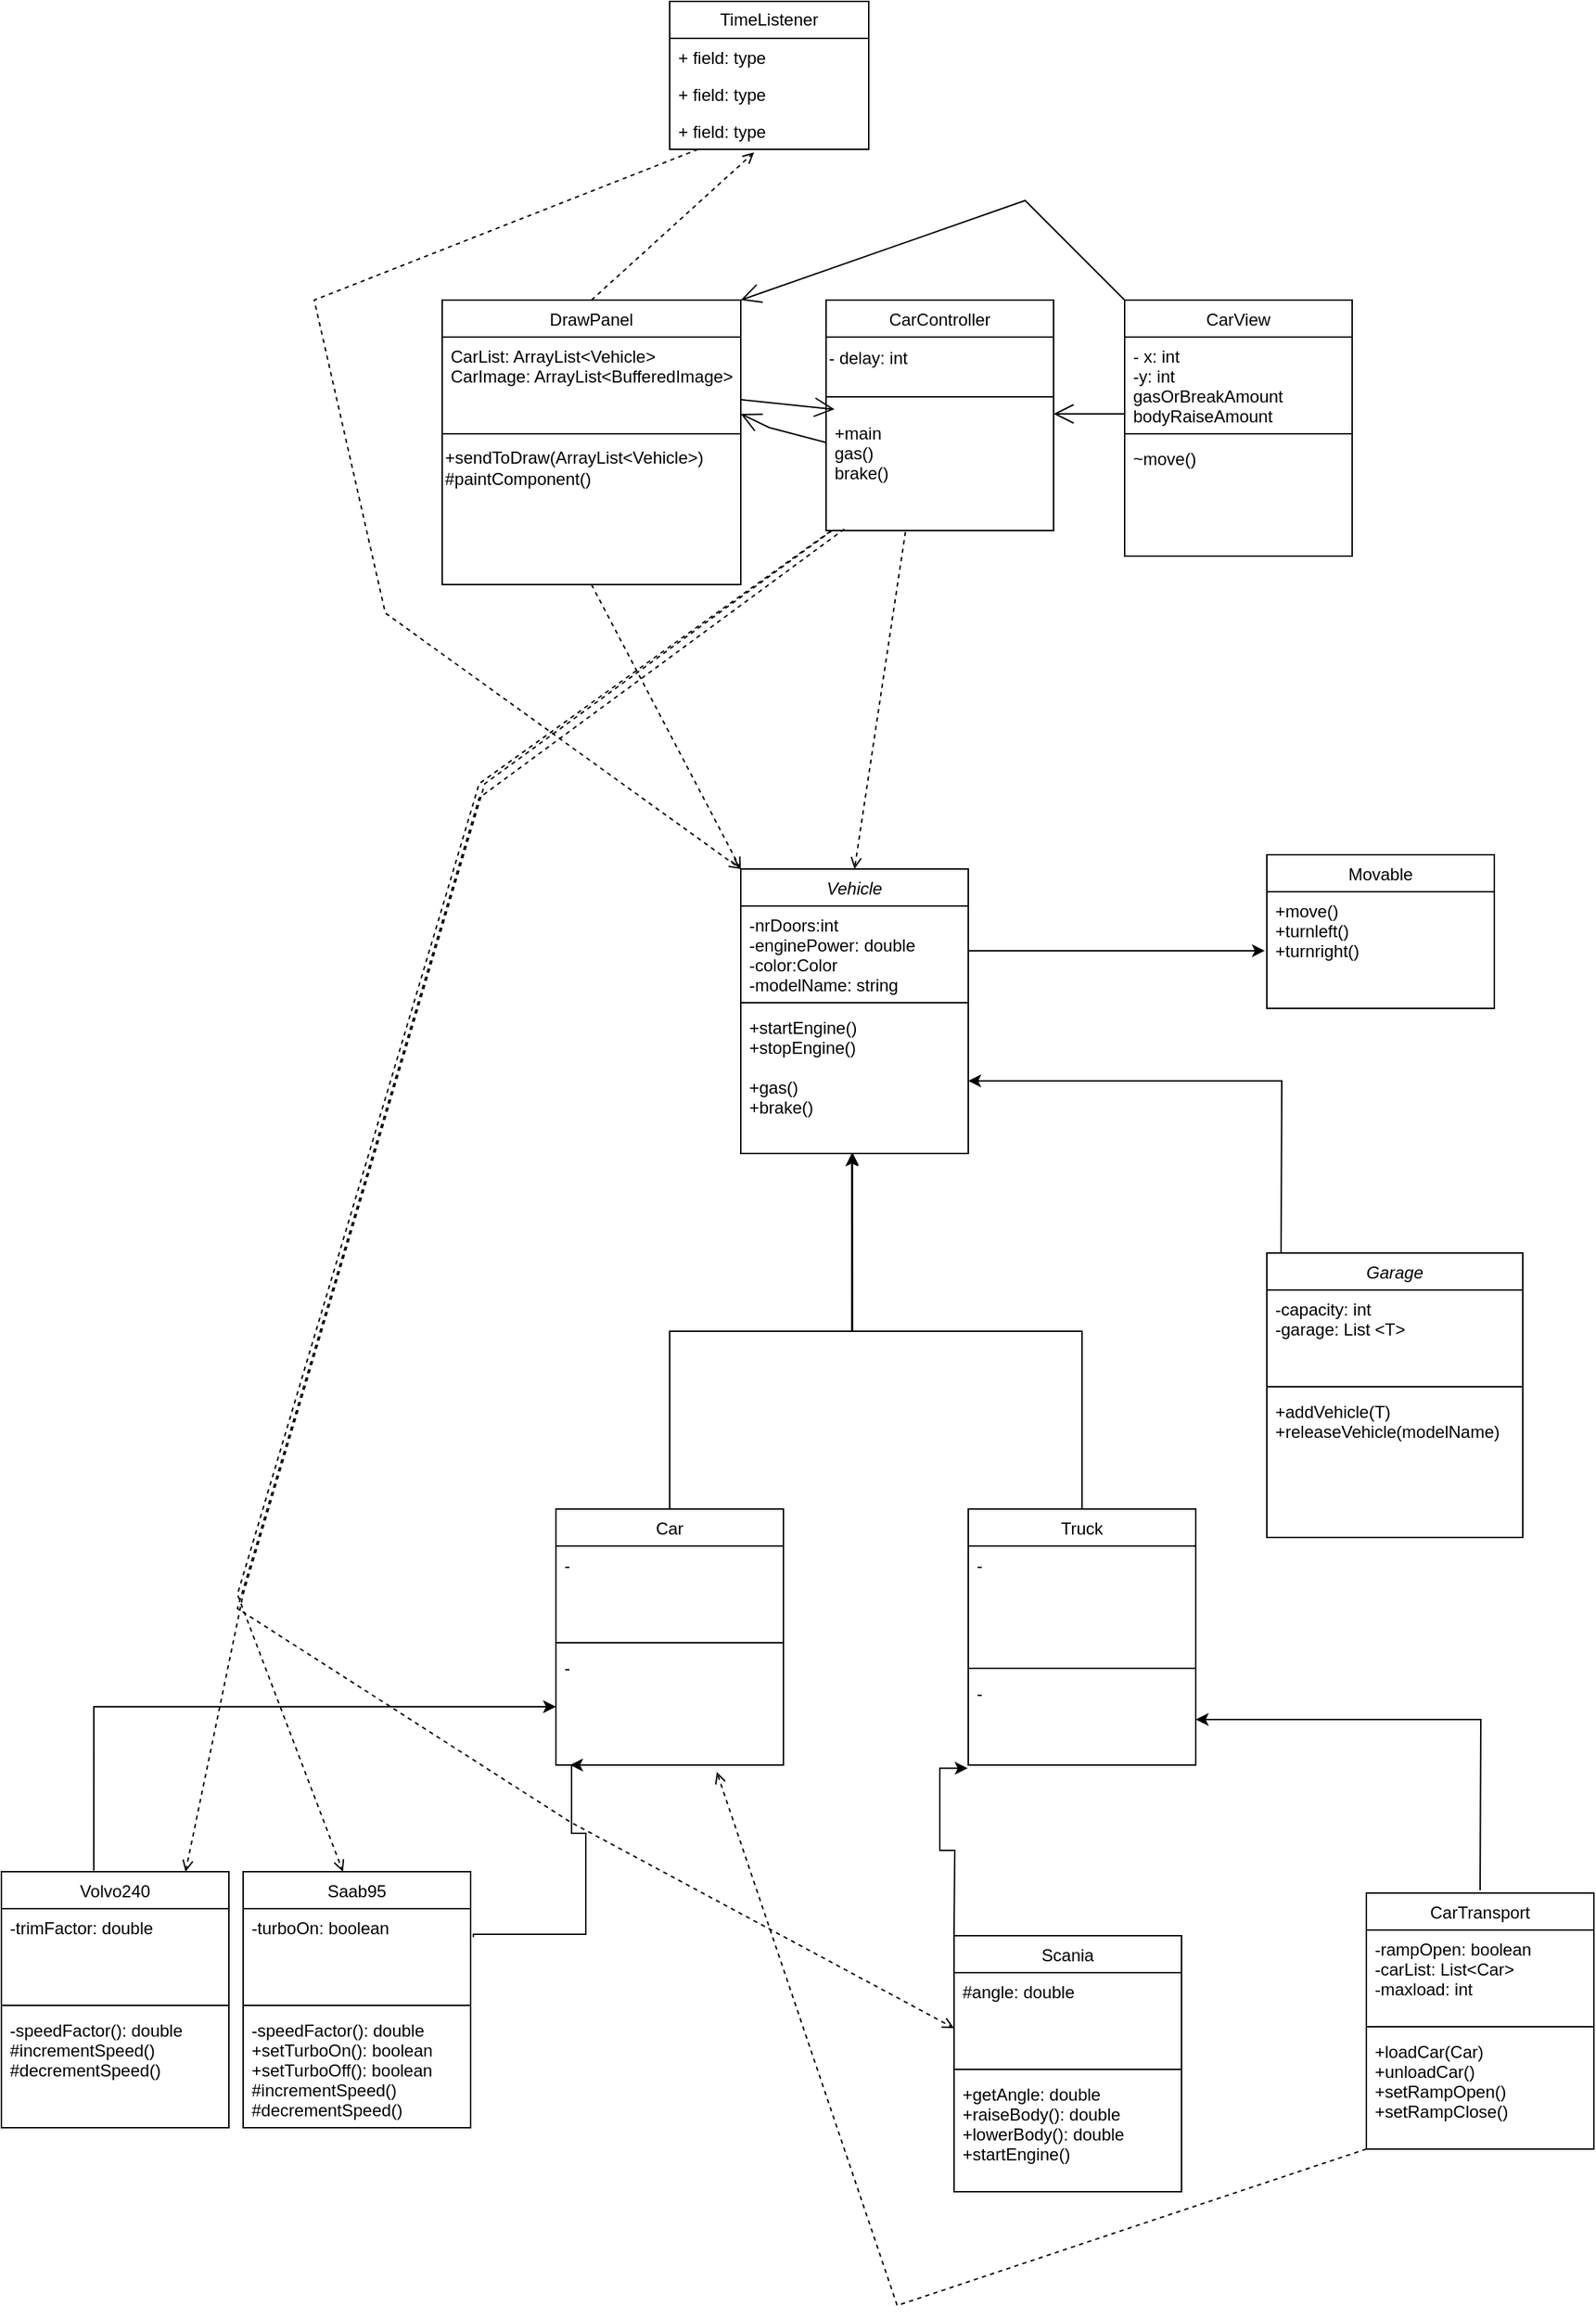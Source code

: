<mxfile version="22.1.5" type="device">
  <diagram id="C5RBs43oDa-KdzZeNtuy" name="Page-1">
    <mxGraphModel dx="1932" dy="1820" grid="1" gridSize="10" guides="1" tooltips="1" connect="1" arrows="1" fold="1" page="1" pageScale="1" pageWidth="827" pageHeight="1169" math="0" shadow="0">
      <root>
        <mxCell id="WIyWlLk6GJQsqaUBKTNV-0" />
        <mxCell id="WIyWlLk6GJQsqaUBKTNV-1" parent="WIyWlLk6GJQsqaUBKTNV-0" />
        <mxCell id="zkfFHV4jXpPFQw0GAbJ--0" value="Vehicle" style="swimlane;fontStyle=2;align=center;verticalAlign=top;childLayout=stackLayout;horizontal=1;startSize=26;horizontalStack=0;resizeParent=1;resizeLast=0;collapsible=1;marginBottom=0;rounded=0;shadow=0;strokeWidth=1;" parent="WIyWlLk6GJQsqaUBKTNV-1" vertex="1">
          <mxGeometry x="220" y="-120" width="160" height="200" as="geometry">
            <mxRectangle x="230" y="140" width="160" height="26" as="alternateBounds" />
          </mxGeometry>
        </mxCell>
        <mxCell id="zkfFHV4jXpPFQw0GAbJ--1" value="-nrDoors:int&#xa;-enginePower: double&#xa;-color:Color&#xa;-modelName: string&#xa;" style="text;align=left;verticalAlign=top;spacingLeft=4;spacingRight=4;overflow=hidden;rotatable=0;points=[[0,0.5],[1,0.5]];portConstraint=eastwest;" parent="zkfFHV4jXpPFQw0GAbJ--0" vertex="1">
          <mxGeometry y="26" width="160" height="64" as="geometry" />
        </mxCell>
        <mxCell id="zkfFHV4jXpPFQw0GAbJ--4" value="" style="line;html=1;strokeWidth=1;align=left;verticalAlign=middle;spacingTop=-1;spacingLeft=3;spacingRight=3;rotatable=0;labelPosition=right;points=[];portConstraint=eastwest;" parent="zkfFHV4jXpPFQw0GAbJ--0" vertex="1">
          <mxGeometry y="90" width="160" height="8" as="geometry" />
        </mxCell>
        <mxCell id="zkfFHV4jXpPFQw0GAbJ--5" value="+startEngine()&#xa;+stopEngine()&#xa;&#xa;+gas()&#xa;+brake()" style="text;align=left;verticalAlign=top;spacingLeft=4;spacingRight=4;overflow=hidden;rotatable=0;points=[[0,0.5],[1,0.5]];portConstraint=eastwest;" parent="zkfFHV4jXpPFQw0GAbJ--0" vertex="1">
          <mxGeometry y="98" width="160" height="102" as="geometry" />
        </mxCell>
        <mxCell id="JDUgYhu2v3TW6ZigOQkm-20" value="Truck" style="swimlane;fontStyle=0;align=center;verticalAlign=top;childLayout=stackLayout;horizontal=1;startSize=26;horizontalStack=0;resizeParent=1;resizeLast=0;collapsible=1;marginBottom=0;rounded=0;shadow=0;strokeWidth=1;" vertex="1" parent="WIyWlLk6GJQsqaUBKTNV-1">
          <mxGeometry x="380" y="330" width="160" height="180" as="geometry">
            <mxRectangle x="230" y="140" width="160" height="26" as="alternateBounds" />
          </mxGeometry>
        </mxCell>
        <mxCell id="JDUgYhu2v3TW6ZigOQkm-23" value="-" style="text;align=left;verticalAlign=top;spacingLeft=4;spacingRight=4;overflow=hidden;rotatable=0;points=[[0,0.5],[1,0.5]];portConstraint=eastwest;" vertex="1" parent="JDUgYhu2v3TW6ZigOQkm-20">
          <mxGeometry y="26" width="160" height="82" as="geometry" />
        </mxCell>
        <mxCell id="JDUgYhu2v3TW6ZigOQkm-22" value="" style="line;html=1;strokeWidth=1;align=left;verticalAlign=middle;spacingTop=-1;spacingLeft=3;spacingRight=3;rotatable=0;labelPosition=right;points=[];portConstraint=eastwest;" vertex="1" parent="JDUgYhu2v3TW6ZigOQkm-20">
          <mxGeometry y="108" width="160" height="8" as="geometry" />
        </mxCell>
        <mxCell id="JDUgYhu2v3TW6ZigOQkm-21" value="-" style="text;align=left;verticalAlign=top;spacingLeft=4;spacingRight=4;overflow=hidden;rotatable=0;points=[[0,0.5],[1,0.5]];portConstraint=eastwest;" vertex="1" parent="JDUgYhu2v3TW6ZigOQkm-20">
          <mxGeometry y="116" width="160" height="64" as="geometry" />
        </mxCell>
        <mxCell id="JDUgYhu2v3TW6ZigOQkm-25" value="Car" style="swimlane;fontStyle=0;align=center;verticalAlign=top;childLayout=stackLayout;horizontal=1;startSize=26;horizontalStack=0;resizeParent=1;resizeLast=0;collapsible=1;marginBottom=0;rounded=0;shadow=0;strokeWidth=1;" vertex="1" parent="WIyWlLk6GJQsqaUBKTNV-1">
          <mxGeometry x="90" y="330" width="160" height="180" as="geometry">
            <mxRectangle x="230" y="140" width="160" height="26" as="alternateBounds" />
          </mxGeometry>
        </mxCell>
        <mxCell id="JDUgYhu2v3TW6ZigOQkm-26" value="-" style="text;align=left;verticalAlign=top;spacingLeft=4;spacingRight=4;overflow=hidden;rotatable=0;points=[[0,0.5],[1,0.5]];portConstraint=eastwest;" vertex="1" parent="JDUgYhu2v3TW6ZigOQkm-25">
          <mxGeometry y="26" width="160" height="64" as="geometry" />
        </mxCell>
        <mxCell id="JDUgYhu2v3TW6ZigOQkm-27" value="" style="line;html=1;strokeWidth=1;align=left;verticalAlign=middle;spacingTop=-1;spacingLeft=3;spacingRight=3;rotatable=0;labelPosition=right;points=[];portConstraint=eastwest;" vertex="1" parent="JDUgYhu2v3TW6ZigOQkm-25">
          <mxGeometry y="90" width="160" height="8" as="geometry" />
        </mxCell>
        <mxCell id="JDUgYhu2v3TW6ZigOQkm-28" value="-" style="text;align=left;verticalAlign=top;spacingLeft=4;spacingRight=4;overflow=hidden;rotatable=0;points=[[0,0.5],[1,0.5]];portConstraint=eastwest;" vertex="1" parent="JDUgYhu2v3TW6ZigOQkm-25">
          <mxGeometry y="98" width="160" height="82" as="geometry" />
        </mxCell>
        <mxCell id="JDUgYhu2v3TW6ZigOQkm-31" style="edgeStyle=orthogonalEdgeStyle;rounded=0;orthogonalLoop=1;jettySize=auto;html=1;entryX=0.491;entryY=0.994;entryDx=0;entryDy=0;entryPerimeter=0;" edge="1" parent="WIyWlLk6GJQsqaUBKTNV-1" source="JDUgYhu2v3TW6ZigOQkm-20" target="zkfFHV4jXpPFQw0GAbJ--5">
          <mxGeometry relative="1" as="geometry" />
        </mxCell>
        <mxCell id="JDUgYhu2v3TW6ZigOQkm-32" style="edgeStyle=orthogonalEdgeStyle;rounded=0;orthogonalLoop=1;jettySize=auto;html=1;entryX=0.488;entryY=1;entryDx=0;entryDy=0;entryPerimeter=0;" edge="1" parent="WIyWlLk6GJQsqaUBKTNV-1" source="JDUgYhu2v3TW6ZigOQkm-25" target="zkfFHV4jXpPFQw0GAbJ--5">
          <mxGeometry relative="1" as="geometry" />
        </mxCell>
        <mxCell id="JDUgYhu2v3TW6ZigOQkm-37" value="Movable" style="swimlane;fontStyle=0;align=center;verticalAlign=top;childLayout=stackLayout;horizontal=1;startSize=26;horizontalStack=0;resizeParent=1;resizeLast=0;collapsible=1;marginBottom=0;rounded=0;shadow=0;strokeWidth=1;rotation=0;" vertex="1" parent="WIyWlLk6GJQsqaUBKTNV-1">
          <mxGeometry x="590" y="-130" width="160" height="108" as="geometry">
            <mxRectangle x="230" y="140" width="160" height="26" as="alternateBounds" />
          </mxGeometry>
        </mxCell>
        <mxCell id="JDUgYhu2v3TW6ZigOQkm-40" value="+move()&#xa;+turnleft()&#xa;+turnright()" style="text;align=left;verticalAlign=top;spacingLeft=4;spacingRight=4;overflow=hidden;rotatable=0;points=[[0,0.5],[1,0.5]];portConstraint=eastwest;rotation=0;" vertex="1" parent="JDUgYhu2v3TW6ZigOQkm-37">
          <mxGeometry y="26" width="160" height="82" as="geometry" />
        </mxCell>
        <mxCell id="JDUgYhu2v3TW6ZigOQkm-42" style="edgeStyle=orthogonalEdgeStyle;rounded=0;orthogonalLoop=1;jettySize=auto;html=1;entryX=-0.009;entryY=0.648;entryDx=0;entryDy=0;entryPerimeter=0;" edge="1" parent="WIyWlLk6GJQsqaUBKTNV-1" source="zkfFHV4jXpPFQw0GAbJ--1">
          <mxGeometry relative="1" as="geometry">
            <mxPoint x="588.56" y="-62.528" as="targetPoint" />
          </mxGeometry>
        </mxCell>
        <mxCell id="JDUgYhu2v3TW6ZigOQkm-44" value="DrawPanel" style="swimlane;fontStyle=0;align=center;verticalAlign=top;childLayout=stackLayout;horizontal=1;startSize=26;horizontalStack=0;resizeParent=1;resizeLast=0;collapsible=1;marginBottom=0;rounded=0;shadow=0;strokeWidth=1;rotation=0;" vertex="1" parent="WIyWlLk6GJQsqaUBKTNV-1">
          <mxGeometry x="10" y="-520" width="210" height="200" as="geometry">
            <mxRectangle x="230" y="140" width="160" height="26" as="alternateBounds" />
          </mxGeometry>
        </mxCell>
        <mxCell id="JDUgYhu2v3TW6ZigOQkm-45" value="CarList: ArrayList&lt;Vehicle&gt;&#xa;CarImage: ArrayList&lt;BufferedImage&gt;" style="text;align=left;verticalAlign=top;spacingLeft=4;spacingRight=4;overflow=hidden;rotatable=0;points=[[0,0.5],[1,0.5]];portConstraint=eastwest;rotation=0;" vertex="1" parent="JDUgYhu2v3TW6ZigOQkm-44">
          <mxGeometry y="26" width="210" height="64" as="geometry" />
        </mxCell>
        <mxCell id="JDUgYhu2v3TW6ZigOQkm-46" value="" style="line;html=1;strokeWidth=1;align=left;verticalAlign=middle;spacingTop=-1;spacingLeft=3;spacingRight=3;rotatable=0;labelPosition=right;points=[];portConstraint=eastwest;rotation=0;" vertex="1" parent="JDUgYhu2v3TW6ZigOQkm-44">
          <mxGeometry y="90" width="210" height="8" as="geometry" />
        </mxCell>
        <mxCell id="JDUgYhu2v3TW6ZigOQkm-68" value="+sendToDraw(ArrayList&amp;lt;Vehicle&amp;gt;)&lt;br&gt;#paintComponent()" style="text;html=1;align=left;verticalAlign=middle;resizable=0;points=[];autosize=1;strokeColor=none;fillColor=none;" vertex="1" parent="JDUgYhu2v3TW6ZigOQkm-44">
          <mxGeometry y="98" width="210" height="40" as="geometry" />
        </mxCell>
        <mxCell id="JDUgYhu2v3TW6ZigOQkm-48" value="CarController" style="swimlane;fontStyle=0;align=center;verticalAlign=top;childLayout=stackLayout;horizontal=1;startSize=26;horizontalStack=0;resizeParent=1;resizeLast=0;collapsible=1;marginBottom=0;rounded=0;shadow=0;strokeWidth=1;rotation=0;" vertex="1" parent="WIyWlLk6GJQsqaUBKTNV-1">
          <mxGeometry x="280" y="-520" width="160" height="162" as="geometry">
            <mxRectangle x="280" y="-520" width="160" height="26" as="alternateBounds" />
          </mxGeometry>
        </mxCell>
        <mxCell id="JDUgYhu2v3TW6ZigOQkm-105" value="- delay: int" style="text;html=1;align=left;verticalAlign=middle;resizable=0;points=[];autosize=1;strokeColor=none;fillColor=none;" vertex="1" parent="JDUgYhu2v3TW6ZigOQkm-48">
          <mxGeometry y="26" width="160" height="30" as="geometry" />
        </mxCell>
        <mxCell id="JDUgYhu2v3TW6ZigOQkm-50" value="" style="line;html=1;strokeWidth=1;align=left;verticalAlign=middle;spacingTop=-1;spacingLeft=3;spacingRight=3;rotatable=0;labelPosition=right;points=[];portConstraint=eastwest;rotation=0;" vertex="1" parent="JDUgYhu2v3TW6ZigOQkm-48">
          <mxGeometry y="56" width="160" height="24" as="geometry" />
        </mxCell>
        <mxCell id="JDUgYhu2v3TW6ZigOQkm-51" value="+main&#xa;gas()&#xa;brake()" style="text;align=left;verticalAlign=top;spacingLeft=4;spacingRight=4;overflow=hidden;rotatable=0;points=[[0,0.5],[1,0.5]];portConstraint=eastwest;rotation=0;" vertex="1" parent="JDUgYhu2v3TW6ZigOQkm-48">
          <mxGeometry y="80" width="160" height="82" as="geometry" />
        </mxCell>
        <mxCell id="JDUgYhu2v3TW6ZigOQkm-52" value="CarView" style="swimlane;fontStyle=0;align=center;verticalAlign=top;childLayout=stackLayout;horizontal=1;startSize=26;horizontalStack=0;resizeParent=1;resizeLast=0;collapsible=1;marginBottom=0;rounded=0;shadow=0;strokeWidth=1;rotation=0;" vertex="1" parent="WIyWlLk6GJQsqaUBKTNV-1">
          <mxGeometry x="490" y="-520" width="160" height="180" as="geometry">
            <mxRectangle x="230" y="140" width="160" height="26" as="alternateBounds" />
          </mxGeometry>
        </mxCell>
        <mxCell id="JDUgYhu2v3TW6ZigOQkm-53" value="- x: int&#xa;-y: int&#xa;gasOrBreakAmount&#xa;bodyRaiseAmount" style="text;align=left;verticalAlign=top;spacingLeft=4;spacingRight=4;overflow=hidden;rotatable=0;points=[[0,0.5],[1,0.5]];portConstraint=eastwest;rotation=0;" vertex="1" parent="JDUgYhu2v3TW6ZigOQkm-52">
          <mxGeometry y="26" width="160" height="64" as="geometry" />
        </mxCell>
        <mxCell id="JDUgYhu2v3TW6ZigOQkm-54" value="" style="line;html=1;strokeWidth=1;align=left;verticalAlign=middle;spacingTop=-1;spacingLeft=3;spacingRight=3;rotatable=0;labelPosition=right;points=[];portConstraint=eastwest;rotation=0;" vertex="1" parent="JDUgYhu2v3TW6ZigOQkm-52">
          <mxGeometry y="90" width="160" height="8" as="geometry" />
        </mxCell>
        <mxCell id="JDUgYhu2v3TW6ZigOQkm-55" value="~move()&#xa;" style="text;align=left;verticalAlign=top;spacingLeft=4;spacingRight=4;overflow=hidden;rotatable=0;points=[[0,0.5],[1,0.5]];portConstraint=eastwest;rotation=0;" vertex="1" parent="JDUgYhu2v3TW6ZigOQkm-52">
          <mxGeometry y="98" width="160" height="82" as="geometry" />
        </mxCell>
        <mxCell id="JDUgYhu2v3TW6ZigOQkm-59" value="TimeListener" style="swimlane;fontStyle=0;childLayout=stackLayout;horizontal=1;startSize=26;fillColor=none;horizontalStack=0;resizeParent=1;resizeParentMax=0;resizeLast=0;collapsible=1;marginBottom=0;whiteSpace=wrap;html=1;" vertex="1" parent="WIyWlLk6GJQsqaUBKTNV-1">
          <mxGeometry x="170" y="-730" width="140" height="104" as="geometry" />
        </mxCell>
        <mxCell id="JDUgYhu2v3TW6ZigOQkm-60" value="+ field: type" style="text;strokeColor=none;fillColor=none;align=left;verticalAlign=top;spacingLeft=4;spacingRight=4;overflow=hidden;rotatable=0;points=[[0,0.5],[1,0.5]];portConstraint=eastwest;whiteSpace=wrap;html=1;" vertex="1" parent="JDUgYhu2v3TW6ZigOQkm-59">
          <mxGeometry y="26" width="140" height="26" as="geometry" />
        </mxCell>
        <mxCell id="JDUgYhu2v3TW6ZigOQkm-61" value="+ field: type" style="text;strokeColor=none;fillColor=none;align=left;verticalAlign=top;spacingLeft=4;spacingRight=4;overflow=hidden;rotatable=0;points=[[0,0.5],[1,0.5]];portConstraint=eastwest;whiteSpace=wrap;html=1;" vertex="1" parent="JDUgYhu2v3TW6ZigOQkm-59">
          <mxGeometry y="52" width="140" height="26" as="geometry" />
        </mxCell>
        <mxCell id="JDUgYhu2v3TW6ZigOQkm-62" value="+ field: type" style="text;strokeColor=none;fillColor=none;align=left;verticalAlign=top;spacingLeft=4;spacingRight=4;overflow=hidden;rotatable=0;points=[[0,0.5],[1,0.5]];portConstraint=eastwest;whiteSpace=wrap;html=1;" vertex="1" parent="JDUgYhu2v3TW6ZigOQkm-59">
          <mxGeometry y="78" width="140" height="26" as="geometry" />
        </mxCell>
        <mxCell id="JDUgYhu2v3TW6ZigOQkm-66" value="" style="endArrow=open;endFill=1;endSize=12;html=1;rounded=0;entryX=0.037;entryY=-0.039;entryDx=0;entryDy=0;entryPerimeter=0;" edge="1" parent="WIyWlLk6GJQsqaUBKTNV-1" target="JDUgYhu2v3TW6ZigOQkm-51">
          <mxGeometry width="160" relative="1" as="geometry">
            <mxPoint x="220" y="-450" as="sourcePoint" />
            <mxPoint x="280" y="-450" as="targetPoint" />
          </mxGeometry>
        </mxCell>
        <mxCell id="JDUgYhu2v3TW6ZigOQkm-67" value="" style="endArrow=open;endFill=1;endSize=12;html=1;rounded=0;" edge="1" parent="WIyWlLk6GJQsqaUBKTNV-1" source="JDUgYhu2v3TW6ZigOQkm-51">
          <mxGeometry width="160" relative="1" as="geometry">
            <mxPoint x="280" y="-430.38" as="sourcePoint" />
            <mxPoint x="220" y="-440" as="targetPoint" />
            <Array as="points">
              <mxPoint x="240" y="-430.38" />
            </Array>
          </mxGeometry>
        </mxCell>
        <mxCell id="JDUgYhu2v3TW6ZigOQkm-70" value="" style="html=1;verticalAlign=bottom;labelBackgroundColor=none;endArrow=open;endFill=0;dashed=1;rounded=0;exitX=0.5;exitY=1;exitDx=0;exitDy=0;entryX=0;entryY=0;entryDx=0;entryDy=0;" edge="1" parent="WIyWlLk6GJQsqaUBKTNV-1" source="JDUgYhu2v3TW6ZigOQkm-44" target="zkfFHV4jXpPFQw0GAbJ--0">
          <mxGeometry width="160" relative="1" as="geometry">
            <mxPoint x="110" y="-250" as="sourcePoint" />
            <mxPoint x="270" y="-250" as="targetPoint" />
          </mxGeometry>
        </mxCell>
        <mxCell id="JDUgYhu2v3TW6ZigOQkm-71" value="" style="html=1;verticalAlign=bottom;labelBackgroundColor=none;endArrow=open;endFill=0;dashed=1;rounded=0;entryX=0.5;entryY=0;entryDx=0;entryDy=0;exitX=0.349;exitY=1.011;exitDx=0;exitDy=0;exitPerimeter=0;" edge="1" parent="WIyWlLk6GJQsqaUBKTNV-1" source="JDUgYhu2v3TW6ZigOQkm-51" target="zkfFHV4jXpPFQw0GAbJ--0">
          <mxGeometry width="160" relative="1" as="geometry">
            <mxPoint x="330" y="-340" as="sourcePoint" />
            <mxPoint x="430" y="-120" as="targetPoint" />
          </mxGeometry>
        </mxCell>
        <mxCell id="JDUgYhu2v3TW6ZigOQkm-84" value="" style="html=1;verticalAlign=bottom;labelBackgroundColor=none;endArrow=open;endFill=0;dashed=1;rounded=0;exitX=0.027;exitY=1;exitDx=0;exitDy=0;exitPerimeter=0;" edge="1" parent="WIyWlLk6GJQsqaUBKTNV-1" source="JDUgYhu2v3TW6ZigOQkm-51">
          <mxGeometry width="160" relative="1" as="geometry">
            <mxPoint x="30" y="-300" as="sourcePoint" />
            <mxPoint x="-170.504" y="585" as="targetPoint" />
            <Array as="points">
              <mxPoint x="40" y="-180" />
              <mxPoint x="-130" y="390" />
            </Array>
          </mxGeometry>
        </mxCell>
        <mxCell id="JDUgYhu2v3TW6ZigOQkm-85" value="" style="html=1;verticalAlign=bottom;labelBackgroundColor=none;endArrow=open;endFill=0;dashed=1;rounded=0;exitX=0.019;exitY=1.006;exitDx=0;exitDy=0;exitPerimeter=0;" edge="1" parent="WIyWlLk6GJQsqaUBKTNV-1" source="JDUgYhu2v3TW6ZigOQkm-51">
          <mxGeometry width="160" relative="1" as="geometry">
            <mxPoint x="280" y="-340" as="sourcePoint" />
            <mxPoint x="-59.789" y="585" as="targetPoint" />
            <Array as="points">
              <mxPoint x="36" y="-180" />
              <mxPoint x="-134" y="390" />
            </Array>
          </mxGeometry>
        </mxCell>
        <mxCell id="JDUgYhu2v3TW6ZigOQkm-86" value="" style="html=1;verticalAlign=bottom;labelBackgroundColor=none;endArrow=open;endFill=0;dashed=1;rounded=0;entryX=0;entryY=0.5;entryDx=0;entryDy=0;exitX=0.08;exitY=0.988;exitDx=0;exitDy=0;exitPerimeter=0;" edge="1" parent="WIyWlLk6GJQsqaUBKTNV-1" source="JDUgYhu2v3TW6ZigOQkm-51">
          <mxGeometry width="160" relative="1" as="geometry">
            <mxPoint x="280" y="-350" as="sourcePoint" />
            <mxPoint x="370" y="695.0" as="targetPoint" />
            <Array as="points">
              <mxPoint x="36" y="-170" />
              <mxPoint x="-134" y="400" />
              <mxPoint x="100" y="550" />
            </Array>
          </mxGeometry>
        </mxCell>
        <mxCell id="JDUgYhu2v3TW6ZigOQkm-88" value="" style="html=1;verticalAlign=bottom;labelBackgroundColor=none;endArrow=open;endFill=0;dashed=1;rounded=0;exitX=0.5;exitY=1;exitDx=0;exitDy=0;entryX=0;entryY=0;entryDx=0;entryDy=0;" edge="1" parent="WIyWlLk6GJQsqaUBKTNV-1" target="zkfFHV4jXpPFQw0GAbJ--0">
          <mxGeometry width="160" relative="1" as="geometry">
            <mxPoint x="190" y="-626" as="sourcePoint" />
            <mxPoint x="290" y="-406" as="targetPoint" />
            <Array as="points">
              <mxPoint x="-80" y="-520" />
              <mxPoint x="-30" y="-300" />
            </Array>
          </mxGeometry>
        </mxCell>
        <mxCell id="JDUgYhu2v3TW6ZigOQkm-89" value="" style="html=1;verticalAlign=bottom;labelBackgroundColor=none;endArrow=open;endFill=0;dashed=1;rounded=0;exitX=0.5;exitY=0;exitDx=0;exitDy=0;entryX=0.424;entryY=1.082;entryDx=0;entryDy=0;entryPerimeter=0;" edge="1" parent="WIyWlLk6GJQsqaUBKTNV-1" source="JDUgYhu2v3TW6ZigOQkm-44" target="JDUgYhu2v3TW6ZigOQkm-62">
          <mxGeometry width="160" relative="1" as="geometry">
            <mxPoint x="430" y="-840" as="sourcePoint" />
            <mxPoint x="530" y="-620" as="targetPoint" />
          </mxGeometry>
        </mxCell>
        <mxCell id="JDUgYhu2v3TW6ZigOQkm-90" value="" style="endArrow=open;endFill=1;endSize=12;html=1;rounded=0;exitX=0;exitY=0;exitDx=0;exitDy=0;entryX=1;entryY=0;entryDx=0;entryDy=0;" edge="1" parent="WIyWlLk6GJQsqaUBKTNV-1" source="JDUgYhu2v3TW6ZigOQkm-52" target="JDUgYhu2v3TW6ZigOQkm-44">
          <mxGeometry width="160" relative="1" as="geometry">
            <mxPoint x="380" y="-589.47" as="sourcePoint" />
            <mxPoint x="460" y="-590" as="targetPoint" />
            <Array as="points">
              <mxPoint x="420" y="-590" />
            </Array>
          </mxGeometry>
        </mxCell>
        <mxCell id="JDUgYhu2v3TW6ZigOQkm-91" value="" style="endArrow=open;endFill=1;endSize=12;html=1;rounded=0;" edge="1" parent="WIyWlLk6GJQsqaUBKTNV-1">
          <mxGeometry width="160" relative="1" as="geometry">
            <mxPoint x="490" y="-440" as="sourcePoint" />
            <mxPoint x="440" y="-440" as="targetPoint" />
            <Array as="points">
              <mxPoint x="480" y="-440" />
            </Array>
          </mxGeometry>
        </mxCell>
        <mxCell id="JDUgYhu2v3TW6ZigOQkm-92" style="edgeStyle=orthogonalEdgeStyle;rounded=0;orthogonalLoop=1;jettySize=auto;html=1;entryX=-0.003;entryY=1.036;entryDx=0;entryDy=0;entryPerimeter=0;exitX=0;exitY=0;exitDx=0;exitDy=0;" edge="1" parent="WIyWlLk6GJQsqaUBKTNV-1" target="JDUgYhu2v3TW6ZigOQkm-21">
          <mxGeometry relative="1" as="geometry">
            <mxPoint x="370" y="630.0" as="sourcePoint" />
            <mxPoint x="290" y="520" as="targetPoint" />
          </mxGeometry>
        </mxCell>
        <mxCell id="JDUgYhu2v3TW6ZigOQkm-97" style="edgeStyle=orthogonalEdgeStyle;rounded=0;orthogonalLoop=1;jettySize=auto;html=1;entryX=1;entryY=0.5;entryDx=0;entryDy=0;exitX=0;exitY=0;exitDx=0;exitDy=0;" edge="1" parent="WIyWlLk6GJQsqaUBKTNV-1" target="JDUgYhu2v3TW6ZigOQkm-21">
          <mxGeometry relative="1" as="geometry">
            <mxPoint x="740" y="598" as="sourcePoint" />
            <mxPoint x="750" y="480" as="targetPoint" />
          </mxGeometry>
        </mxCell>
        <mxCell id="JDUgYhu2v3TW6ZigOQkm-102" style="edgeStyle=orthogonalEdgeStyle;rounded=0;orthogonalLoop=1;jettySize=auto;html=1;entryX=1;entryY=0.5;entryDx=0;entryDy=0;exitX=0;exitY=0;exitDx=0;exitDy=0;" edge="1" parent="WIyWlLk6GJQsqaUBKTNV-1" target="zkfFHV4jXpPFQw0GAbJ--5">
          <mxGeometry relative="1" as="geometry">
            <mxPoint x="600" y="150" as="sourcePoint" />
            <mxPoint x="400" y="30" as="targetPoint" />
          </mxGeometry>
        </mxCell>
        <mxCell id="JDUgYhu2v3TW6ZigOQkm-111" value="Volvo240" style="swimlane;fontStyle=0;align=center;verticalAlign=top;childLayout=stackLayout;horizontal=1;startSize=26;horizontalStack=0;resizeParent=1;resizeLast=0;collapsible=1;marginBottom=0;rounded=0;shadow=0;strokeWidth=1;" vertex="1" parent="WIyWlLk6GJQsqaUBKTNV-1">
          <mxGeometry x="-300" y="585" width="160" height="180" as="geometry">
            <mxRectangle x="230" y="140" width="160" height="26" as="alternateBounds" />
          </mxGeometry>
        </mxCell>
        <mxCell id="JDUgYhu2v3TW6ZigOQkm-112" value="-trimFactor: double" style="text;align=left;verticalAlign=top;spacingLeft=4;spacingRight=4;overflow=hidden;rotatable=0;points=[[0,0.5],[1,0.5]];portConstraint=eastwest;" vertex="1" parent="JDUgYhu2v3TW6ZigOQkm-111">
          <mxGeometry y="26" width="160" height="64" as="geometry" />
        </mxCell>
        <mxCell id="JDUgYhu2v3TW6ZigOQkm-113" value="" style="line;html=1;strokeWidth=1;align=left;verticalAlign=middle;spacingTop=-1;spacingLeft=3;spacingRight=3;rotatable=0;labelPosition=right;points=[];portConstraint=eastwest;" vertex="1" parent="JDUgYhu2v3TW6ZigOQkm-111">
          <mxGeometry y="90" width="160" height="8" as="geometry" />
        </mxCell>
        <mxCell id="JDUgYhu2v3TW6ZigOQkm-114" value="-speedFactor(): double&#xa;#incrementSpeed()&#xa;#decrementSpeed()&#xa;" style="text;align=left;verticalAlign=top;spacingLeft=4;spacingRight=4;overflow=hidden;rotatable=0;points=[[0,0.5],[1,0.5]];portConstraint=eastwest;" vertex="1" parent="JDUgYhu2v3TW6ZigOQkm-111">
          <mxGeometry y="98" width="160" height="82" as="geometry" />
        </mxCell>
        <mxCell id="JDUgYhu2v3TW6ZigOQkm-115" value="Saab95" style="swimlane;fontStyle=0;align=center;verticalAlign=top;childLayout=stackLayout;horizontal=1;startSize=26;horizontalStack=0;resizeParent=1;resizeLast=0;collapsible=1;marginBottom=0;rounded=0;shadow=0;strokeWidth=1;" vertex="1" parent="WIyWlLk6GJQsqaUBKTNV-1">
          <mxGeometry x="-130" y="585" width="160" height="180" as="geometry">
            <mxRectangle x="230" y="140" width="160" height="26" as="alternateBounds" />
          </mxGeometry>
        </mxCell>
        <mxCell id="JDUgYhu2v3TW6ZigOQkm-116" value="-turboOn: boolean&#xa;" style="text;align=left;verticalAlign=top;spacingLeft=4;spacingRight=4;overflow=hidden;rotatable=0;points=[[0,0.5],[1,0.5]];portConstraint=eastwest;" vertex="1" parent="JDUgYhu2v3TW6ZigOQkm-115">
          <mxGeometry y="26" width="160" height="64" as="geometry" />
        </mxCell>
        <mxCell id="JDUgYhu2v3TW6ZigOQkm-117" value="" style="line;html=1;strokeWidth=1;align=left;verticalAlign=middle;spacingTop=-1;spacingLeft=3;spacingRight=3;rotatable=0;labelPosition=right;points=[];portConstraint=eastwest;" vertex="1" parent="JDUgYhu2v3TW6ZigOQkm-115">
          <mxGeometry y="90" width="160" height="8" as="geometry" />
        </mxCell>
        <mxCell id="JDUgYhu2v3TW6ZigOQkm-118" value="-speedFactor(): double&#xa;+setTurboOn(): boolean&#xa;+setTurboOff(): boolean&#xa;#incrementSpeed()&#xa;#decrementSpeed()&#xa;" style="text;align=left;verticalAlign=top;spacingLeft=4;spacingRight=4;overflow=hidden;rotatable=0;points=[[0,0.5],[1,0.5]];portConstraint=eastwest;" vertex="1" parent="JDUgYhu2v3TW6ZigOQkm-115">
          <mxGeometry y="98" width="160" height="82" as="geometry" />
        </mxCell>
        <mxCell id="JDUgYhu2v3TW6ZigOQkm-119" value="Scania" style="swimlane;fontStyle=0;align=center;verticalAlign=top;childLayout=stackLayout;horizontal=1;startSize=26;horizontalStack=0;resizeParent=1;resizeLast=0;collapsible=1;marginBottom=0;rounded=0;shadow=0;strokeWidth=1;" vertex="1" parent="WIyWlLk6GJQsqaUBKTNV-1">
          <mxGeometry x="370" y="630" width="160" height="180" as="geometry">
            <mxRectangle x="230" y="140" width="160" height="26" as="alternateBounds" />
          </mxGeometry>
        </mxCell>
        <mxCell id="JDUgYhu2v3TW6ZigOQkm-120" value="#angle: double   " style="text;align=left;verticalAlign=top;spacingLeft=4;spacingRight=4;overflow=hidden;rotatable=0;points=[[0,0.5],[1,0.5]];portConstraint=eastwest;" vertex="1" parent="JDUgYhu2v3TW6ZigOQkm-119">
          <mxGeometry y="26" width="160" height="64" as="geometry" />
        </mxCell>
        <mxCell id="JDUgYhu2v3TW6ZigOQkm-121" value="" style="line;html=1;strokeWidth=1;align=left;verticalAlign=middle;spacingTop=-1;spacingLeft=3;spacingRight=3;rotatable=0;labelPosition=right;points=[];portConstraint=eastwest;" vertex="1" parent="JDUgYhu2v3TW6ZigOQkm-119">
          <mxGeometry y="90" width="160" height="8" as="geometry" />
        </mxCell>
        <mxCell id="JDUgYhu2v3TW6ZigOQkm-122" value="+getAngle: double&#xa;+raiseBody(): double&#xa;+lowerBody(): double&#xa;+startEngine()" style="text;align=left;verticalAlign=top;spacingLeft=4;spacingRight=4;overflow=hidden;rotatable=0;points=[[0,0.5],[1,0.5]];portConstraint=eastwest;" vertex="1" parent="JDUgYhu2v3TW6ZigOQkm-119">
          <mxGeometry y="98" width="160" height="82" as="geometry" />
        </mxCell>
        <mxCell id="JDUgYhu2v3TW6ZigOQkm-123" style="edgeStyle=orthogonalEdgeStyle;rounded=0;orthogonalLoop=1;jettySize=auto;html=1;entryX=-0.003;entryY=1.036;entryDx=0;entryDy=0;entryPerimeter=0;exitX=1.012;exitY=0.314;exitDx=0;exitDy=0;exitPerimeter=0;" edge="1" parent="WIyWlLk6GJQsqaUBKTNV-1" source="JDUgYhu2v3TW6ZigOQkm-116">
          <mxGeometry relative="1" as="geometry">
            <mxPoint x="90" y="628.0" as="sourcePoint" />
            <mxPoint x="100" y="510" as="targetPoint" />
            <Array as="points">
              <mxPoint x="32" y="629" />
              <mxPoint x="111" y="629" />
              <mxPoint x="111" y="558" />
              <mxPoint x="101" y="558" />
              <mxPoint x="101" y="510" />
            </Array>
          </mxGeometry>
        </mxCell>
        <mxCell id="JDUgYhu2v3TW6ZigOQkm-124" style="edgeStyle=orthogonalEdgeStyle;rounded=0;orthogonalLoop=1;jettySize=auto;html=1;entryX=0;entryY=0.5;entryDx=0;entryDy=0;exitX=0.406;exitY=-0.004;exitDx=0;exitDy=0;exitPerimeter=0;" edge="1" parent="WIyWlLk6GJQsqaUBKTNV-1" source="JDUgYhu2v3TW6ZigOQkm-111" target="JDUgYhu2v3TW6ZigOQkm-28">
          <mxGeometry relative="1" as="geometry">
            <mxPoint x="-230.5" y="518.0" as="sourcePoint" />
            <mxPoint x="-220.5" y="400" as="targetPoint" />
          </mxGeometry>
        </mxCell>
        <mxCell id="JDUgYhu2v3TW6ZigOQkm-125" value="CarTransport" style="swimlane;fontStyle=0;align=center;verticalAlign=top;childLayout=stackLayout;horizontal=1;startSize=26;horizontalStack=0;resizeParent=1;resizeLast=0;collapsible=1;marginBottom=0;rounded=0;shadow=0;strokeWidth=1;" vertex="1" parent="WIyWlLk6GJQsqaUBKTNV-1">
          <mxGeometry x="660" y="600" width="160" height="180" as="geometry">
            <mxRectangle x="230" y="140" width="160" height="26" as="alternateBounds" />
          </mxGeometry>
        </mxCell>
        <mxCell id="JDUgYhu2v3TW6ZigOQkm-126" value="-rampOpen: boolean&#xa;-carList: List&lt;Car&gt;&#xa;-maxload: int" style="text;align=left;verticalAlign=top;spacingLeft=4;spacingRight=4;overflow=hidden;rotatable=0;points=[[0,0.5],[1,0.5]];portConstraint=eastwest;" vertex="1" parent="JDUgYhu2v3TW6ZigOQkm-125">
          <mxGeometry y="26" width="160" height="64" as="geometry" />
        </mxCell>
        <mxCell id="JDUgYhu2v3TW6ZigOQkm-127" value="" style="line;html=1;strokeWidth=1;align=left;verticalAlign=middle;spacingTop=-1;spacingLeft=3;spacingRight=3;rotatable=0;labelPosition=right;points=[];portConstraint=eastwest;" vertex="1" parent="JDUgYhu2v3TW6ZigOQkm-125">
          <mxGeometry y="90" width="160" height="8" as="geometry" />
        </mxCell>
        <mxCell id="JDUgYhu2v3TW6ZigOQkm-128" value="+loadCar(Car)&#xa;+unloadCar()&#xa;+setRampOpen()&#xa;+setRampClose()" style="text;align=left;verticalAlign=top;spacingLeft=4;spacingRight=4;overflow=hidden;rotatable=0;points=[[0,0.5],[1,0.5]];portConstraint=eastwest;" vertex="1" parent="JDUgYhu2v3TW6ZigOQkm-125">
          <mxGeometry y="98" width="160" height="82" as="geometry" />
        </mxCell>
        <mxCell id="JDUgYhu2v3TW6ZigOQkm-129" value="" style="html=1;verticalAlign=bottom;labelBackgroundColor=none;endArrow=open;endFill=0;dashed=1;rounded=0;exitX=0.349;exitY=1.011;exitDx=0;exitDy=0;exitPerimeter=0;entryX=0.707;entryY=1.059;entryDx=0;entryDy=0;entryPerimeter=0;" edge="1" parent="WIyWlLk6GJQsqaUBKTNV-1" target="JDUgYhu2v3TW6ZigOQkm-28">
          <mxGeometry width="160" relative="1" as="geometry">
            <mxPoint x="660" y="780" as="sourcePoint" />
            <mxPoint x="50" y="850" as="targetPoint" />
            <Array as="points">
              <mxPoint x="330" y="890" />
            </Array>
          </mxGeometry>
        </mxCell>
        <mxCell id="JDUgYhu2v3TW6ZigOQkm-130" value="Garage" style="swimlane;fontStyle=2;align=center;verticalAlign=top;childLayout=stackLayout;horizontal=1;startSize=26;horizontalStack=0;resizeParent=1;resizeLast=0;collapsible=1;marginBottom=0;rounded=0;shadow=0;strokeWidth=1;" vertex="1" parent="WIyWlLk6GJQsqaUBKTNV-1">
          <mxGeometry x="590" y="150" width="180" height="200" as="geometry">
            <mxRectangle x="230" y="140" width="160" height="26" as="alternateBounds" />
          </mxGeometry>
        </mxCell>
        <mxCell id="JDUgYhu2v3TW6ZigOQkm-131" value="-capacity: int&#xa;-garage: List &lt;T&gt;" style="text;align=left;verticalAlign=top;spacingLeft=4;spacingRight=4;overflow=hidden;rotatable=0;points=[[0,0.5],[1,0.5]];portConstraint=eastwest;" vertex="1" parent="JDUgYhu2v3TW6ZigOQkm-130">
          <mxGeometry y="26" width="180" height="64" as="geometry" />
        </mxCell>
        <mxCell id="JDUgYhu2v3TW6ZigOQkm-132" value="" style="line;html=1;strokeWidth=1;align=left;verticalAlign=middle;spacingTop=-1;spacingLeft=3;spacingRight=3;rotatable=0;labelPosition=right;points=[];portConstraint=eastwest;" vertex="1" parent="JDUgYhu2v3TW6ZigOQkm-130">
          <mxGeometry y="90" width="180" height="8" as="geometry" />
        </mxCell>
        <mxCell id="JDUgYhu2v3TW6ZigOQkm-133" value="+addVehicle(T)&#xa;+releaseVehicle(modelName)" style="text;align=left;verticalAlign=top;spacingLeft=4;spacingRight=4;overflow=hidden;rotatable=0;points=[[0,0.5],[1,0.5]];portConstraint=eastwest;" vertex="1" parent="JDUgYhu2v3TW6ZigOQkm-130">
          <mxGeometry y="98" width="180" height="102" as="geometry" />
        </mxCell>
      </root>
    </mxGraphModel>
  </diagram>
</mxfile>

